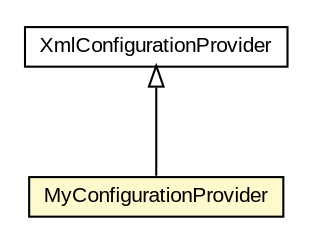 #!/usr/local/bin/dot
#
# Class diagram 
# Generated by UMLGraph version R5_6-24-gf6e263 (http://www.umlgraph.org/)
#

digraph G {
	edge [fontname="arial",fontsize=10,labelfontname="arial",labelfontsize=10];
	node [fontname="arial",fontsize=10,shape=plaintext];
	nodesep=0.25;
	ranksep=0.5;
	// net.trajano.doxdb.sampleejb.MyConfigurationProvider
	c58 [label=<<table title="net.trajano.doxdb.sampleejb.MyConfigurationProvider" border="0" cellborder="1" cellspacing="0" cellpadding="2" port="p" bgcolor="lemonChiffon" href="./MyConfigurationProvider.html">
		<tr><td><table border="0" cellspacing="0" cellpadding="1">
<tr><td align="center" balign="center"> MyConfigurationProvider </td></tr>
		</table></td></tr>
		</table>>, URL="./MyConfigurationProvider.html", fontname="arial", fontcolor="black", fontsize=10.0];
	//net.trajano.doxdb.sampleejb.MyConfigurationProvider extends net.trajano.doxdb.ext.XmlConfigurationProvider
	c65:p -> c58:p [dir=back,arrowtail=empty];
	// net.trajano.doxdb.ext.XmlConfigurationProvider
	c65 [label=<<table title="net.trajano.doxdb.ext.XmlConfigurationProvider" border="0" cellborder="1" cellspacing="0" cellpadding="2" port="p" href="http://java.sun.com/j2se/1.4.2/docs/api/net/trajano/doxdb/ext/XmlConfigurationProvider.html">
		<tr><td><table border="0" cellspacing="0" cellpadding="1">
<tr><td align="center" balign="center"> XmlConfigurationProvider </td></tr>
		</table></td></tr>
		</table>>, URL="http://java.sun.com/j2se/1.4.2/docs/api/net/trajano/doxdb/ext/XmlConfigurationProvider.html", fontname="arial", fontcolor="black", fontsize=10.0];
}

